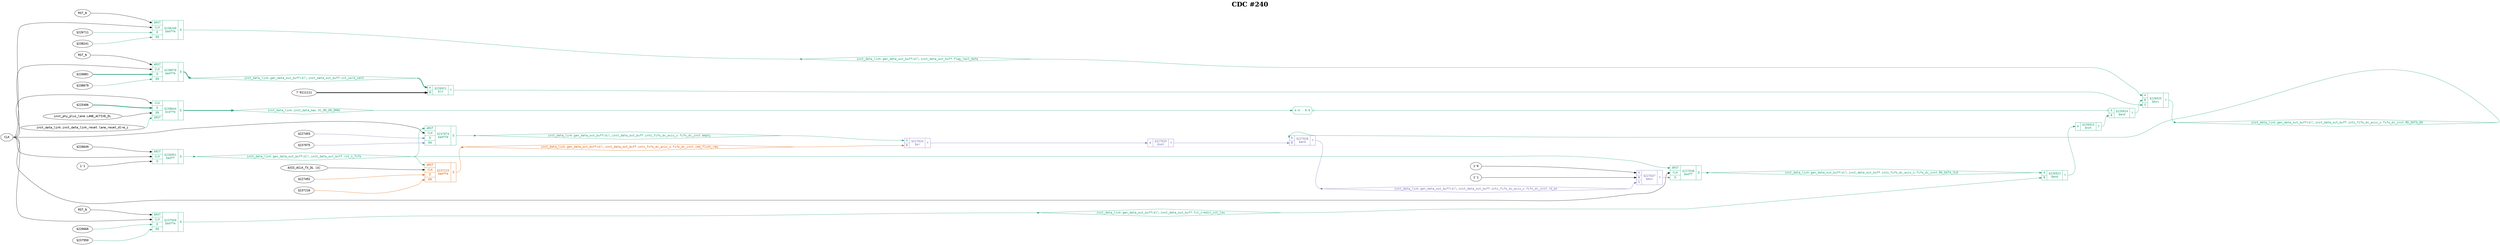 digraph "spacefibre_light_top" {
label=<<b>CDC #240</b>>;
labelloc="t"
fontsize="30"
node ["fontname"="Courier"]
edge ["fontname"="Courier"]
rankdir="LR";
remincross=true;
n8 [ shape=octagon, label="CLK", color="black", fontcolor="black", href="/src/ip_spacefibre_light_top/spacefibre_light_top.vhd#45" ];
n9 [ shape=diamond, label="inst_data_link.gen_data_out_buff(4)&#9586;.inst_data_out_buff.cnt_word_sent", colorscheme="dark28", color="1", fontcolor="1", href="/src/module_data_link/data_out_buf.vhd#155" ];
n10 [ shape=diamond, label="inst_data_link.gen_data_out_buff(4)&#9586;.inst_data_out_buff.fct_credit_cnt_low", colorscheme="dark28", color="1", fontcolor="1", href="/src/module_data_link/data_out_buf.vhd#158" ];
n11 [ shape=diamond, label="inst_data_link.gen_data_out_buff(4)&#9586;.inst_data_out_buff.flag_last_data", colorscheme="dark28", color="1", fontcolor="1", href="/src/module_data_link/data_out_buf.vhd#163" ];
n12 [ shape=diamond, label="inst_data_link.gen_data_out_buff(4)&#9586;.inst_data_out_buff.ints_fifo_dc_axis_s.fifo_dc_inst.RD_DATA_EN", colorscheme="dark28", color="1", fontcolor="1", href="/src/ip/fifo_dc/fifo_dc.vhd#54" ];
n13 [ shape=diamond, label="inst_data_link.gen_data_out_buff(4)&#9586;.inst_data_out_buff.ints_fifo_dc_axis_s.fifo_dc_inst.RD_DATA_VLD", colorscheme="dark28", color="1", fontcolor="1", href="/src/ip/fifo_dc/fifo_dc.vhd#55" ];
n14 [ shape=diamond, label="inst_data_link.gen_data_out_buff(4)&#9586;.inst_data_out_buff.ints_fifo_dc_axis_s.fifo_dc_inst.cmd_flush_req", colorscheme="dark28", color="2", fontcolor="2", href="/src/ip/fifo_dc/fifo_dc.vhd#111" ];
n15 [ shape=diamond, label="inst_data_link.gen_data_out_buff(4)&#9586;.inst_data_out_buff.ints_fifo_dc_axis_s.fifo_dc_inst.empty", colorscheme="dark28", color="1", fontcolor="1", href="/src/ip/fifo_dc/fifo_dc.vhd#129" ];
n16 [ shape=diamond, label="inst_data_link.gen_data_out_buff(4)&#9586;.inst_data_out_buff.ints_fifo_dc_axis_s.fifo_dc_inst.rd_en", colorscheme="dark28", color="3", fontcolor="3", href="/src/ip/fifo_dc/fifo_dc.vhd#124" ];
n17 [ shape=diamond, label="inst_data_link.gen_data_out_buff(4)&#9586;.inst_data_out_buff.rst_n_fifo", colorscheme="dark28", color="1", fontcolor="1", href="/src/module_data_link/data_out_buf.vhd#165" ];
n18 [ shape=diamond, label="inst_data_link.inst_data_mac.VC_RD_EN_DMAC", colorscheme="dark28", color="1", fontcolor="1", href="/src/module_data_link/data_mac.vhd#57" ];
{ rank="source"; n8;}
{ rank="sink";}
v0 [ label="$227455" ];
v1 [ label="$237075" ];
c23 [ shape=record, label="{{<p19> ARST|<p8> CLK|<p20> D|<p21> EN}|$237074\n$adffe|{<p22> Q}}", colorscheme="dark28", color="1", fontcolor="1" , href="/src/ip/fifo_dc/fifo_dc.vhd#378"  ];
v2 [ label="AXIS_ACLK_TX_DL [4]" ];
v3 [ label="$227492" ];
v4 [ label="$237216" ];
c24 [ shape=record, label="{{<p19> ARST|<p8> CLK|<p20> D|<p21> EN}|$237215\n$adffe|{<p22> Q}}", colorscheme="dark28", color="2", fontcolor="2" , href="/src/ip/fifo_dc/fifo_dc.vhd#440"  ];
v5 [ label="RST_N" ];
v6 [ label="$226666" ];
v7 [ label="$237950" ];
c25 [ shape=record, label="{{<p19> ARST|<p8> CLK|<p20> D|<p21> EN}|$237949\n$adffe|{<p22> Q}}", colorscheme="dark28", color="1", fontcolor="1" , href="/src/module_data_link/data_out_buf.vhd#388"  ];
v8 [ label="RST_N" ];
v9 [ label="$226881" ];
v10 [ label="$238079" ];
c26 [ shape=record, label="{{<p19> ARST|<p8> CLK|<p20> D|<p21> EN}|$238078\n$adffe|{<p22> Q}}", colorscheme="dark28", color="1", fontcolor="1" , href="/src/module_data_link/data_out_buf.vhd#458"  ];
v11 [ label="RST_N" ];
v12 [ label="$226711" ];
v13 [ label="$238241" ];
c27 [ shape=record, label="{{<p19> ARST|<p8> CLK|<p20> D|<p21> EN}|$238240\n$adffe|{<p22> Q}}", colorscheme="dark28", color="1", fontcolor="1" , href="/src/module_data_link/data_out_buf.vhd#481"  ];
v14 [ label="$225406" ];
v15 [ label="inst_phy_plus_lane.LANE_ACTIVE_DL" ];
v16 [ label="inst_data_link.inst_data_link_reset.lane_reset_dlre_i" ];
c29 [ shape=record, label="{{<p8> CLK|<p20> D|<p21> EN|<p28> SRST}|$238644\n$sdffe|{<p22> Q}}", colorscheme="dark28", color="1", fontcolor="1" , href="/src/module_data_link/data_mac.vhd#132"  ];
v17 [ label="7'0111111" ];
c33 [ shape=record, label="{{<p30> A|<p31> B}|$226921\n$lt|{<p32> Y}}", colorscheme="dark28", color="1", fontcolor="1" , href="/src/module_data_link/data_out_buf.vhd#180"  ];
c34 [ shape=record, label="{{<p30> A|<p31> B}|$226922\n$and|{<p32> Y}}", colorscheme="dark28", color="1", fontcolor="1" , href="/src/module_data_link/data_out_buf.vhd#180"  ];
c35 [ shape=record, label="{{<p30> A}|$226923\n$not|{<p32> Y}}", colorscheme="dark28", color="1", fontcolor="1" , href="/src/module_data_link/data_out_buf.vhd#180"  ];
c36 [ shape=record, label="{{<p30> A|<p31> B}|$226924\n$and|{<p32> Y}}", colorscheme="dark28", color="1", fontcolor="1" , href="/src/module_data_link/data_out_buf.vhd#180"  ];
x18 [ shape=record, style=rounded, label="<s0> 4:4 - 0:0 ", colorscheme="dark28", color="1", fontcolor="1" ];
x18:e -> c36:p30:w [arrowhead=odiamond, arrowtail=odiamond, dir=both, colorscheme="dark28", color="1", fontcolor="1", label=""];
c38 [ shape=record, label="{{<p30> A|<p31> B|<p37> S}|$226925\n$mux|{<p32> Y}}", colorscheme="dark28", color="1", fontcolor="1" , href="/src/module_data_link/data_out_buf.vhd#180"  ];
v19 [ label="$226649" ];
v20 [ label="1'1" ];
c39 [ shape=record, label="{{<p19> ARST|<p8> CLK|<p20> D}|$226951\n$adff|{<p22> Q}}", colorscheme="dark28", color="1", fontcolor="1" , href="/src/module_data_link/data_out_buf.vhd#225"  ];
c40 [ shape=record, label="{{<p19> ARST|<p8> CLK|<p20> D}|$227638\n$adff|{<p22> Q}}", colorscheme="dark28", color="1", fontcolor="1" , href="/src/ip/fifo_dc/fifo_dc.vhd#300"  ];
v21 [ label="1'0" ];
v22 [ label="1'1" ];
c41 [ shape=record, label="{{<p30> A|<p31> B|<p37> S}|$227637\n$mux|{<p32> Y}}", colorscheme="dark28", color="3", fontcolor="3" , href="/src/ip/fifo_dc/fifo_dc.vhd#305"  ];
c42 [ shape=record, label="{{<p30> A|<p31> B}|$227624\n$or|{<p32> Y}}", colorscheme="dark28", color="3", fontcolor="3" , href="/src/ip/fifo_dc/fifo_dc.vhd#290"  ];
c43 [ shape=record, label="{{<p30> A}|$227625\n$not|{<p32> Y}}", colorscheme="dark28", color="3", fontcolor="3" , href="/src/ip/fifo_dc/fifo_dc.vhd#290"  ];
c44 [ shape=record, label="{{<p30> A|<p31> B}|$227626\n$and|{<p32> Y}}", colorscheme="dark28", color="3", fontcolor="3" , href="/src/ip/fifo_dc/fifo_dc.vhd#290"  ];
c33:p32:e -> c38:p37:w [colorscheme="dark28", color="1", fontcolor="1", label=""];
c25:p22:e -> n10:w [colorscheme="dark28", color="1", fontcolor="1", label=""];
n10:e -> c34:p31:w [colorscheme="dark28", color="1", fontcolor="1", label=""];
c27:p22:e -> n11:w [colorscheme="dark28", color="1", fontcolor="1", label=""];
n11:e -> c38:p30:w [colorscheme="dark28", color="1", fontcolor="1", label=""];
c38:p32:e -> n12:w [colorscheme="dark28", color="1", fontcolor="1", label=""];
n12:e -> c44:p30:w [colorscheme="dark28", color="1", fontcolor="1", label=""];
c40:p22:e -> n13:w [colorscheme="dark28", color="1", fontcolor="1", label=""];
n13:e -> c34:p30:w [colorscheme="dark28", color="1", fontcolor="1", label=""];
c24:p22:e -> n14:w [colorscheme="dark28", color="2", fontcolor="2", label=""];
n14:e -> c42:p31:w [colorscheme="dark28", color="2", fontcolor="2", label=""];
c23:p22:e -> n15:w [colorscheme="dark28", color="1", fontcolor="1", label=""];
n15:e -> c42:p30:w [colorscheme="dark28", color="1", fontcolor="1", label=""];
c44:p32:e -> n16:w [colorscheme="dark28", color="3", fontcolor="3", label=""];
n16:e -> c41:p37:w [colorscheme="dark28", color="3", fontcolor="3", label=""];
c39:p22:e -> n17:w [colorscheme="dark28", color="1", fontcolor="1", label=""];
n17:e -> c23:p19:w [colorscheme="dark28", color="1", fontcolor="1", label=""];
n17:e -> c24:p19:w [colorscheme="dark28", color="1", fontcolor="1", label=""];
n17:e -> c40:p19:w [colorscheme="dark28", color="1", fontcolor="1", label=""];
c29:p22:e -> n18:w [colorscheme="dark28", color="1", fontcolor="1", style="setlinewidth(3)", label=""];
n18:e -> x18:s0:w [colorscheme="dark28", color="1", fontcolor="1", label=""];
c34:p32:e -> c35:p30:w [colorscheme="dark28", color="1", fontcolor="1", label=""];
c35:p32:e -> c36:p31:w [colorscheme="dark28", color="1", fontcolor="1", label=""];
c36:p32:e -> c38:p31:w [colorscheme="dark28", color="1", fontcolor="1", label=""];
c42:p32:e -> c43:p30:w [colorscheme="dark28", color="3", fontcolor="3", label=""];
c43:p32:e -> c44:p31:w [colorscheme="dark28", color="3", fontcolor="3", label=""];
c41:p32:e -> c40:p20:w [colorscheme="dark28", color="3", fontcolor="3", label=""];
n8:e -> c23:p8:w [color="black", fontcolor="black", label=""];
n8:e -> c25:p8:w [color="black", fontcolor="black", label=""];
n8:e -> c26:p8:w [color="black", fontcolor="black", label=""];
n8:e -> c27:p8:w [color="black", fontcolor="black", label=""];
n8:e -> c29:p8:w [color="black", fontcolor="black", label=""];
n8:e -> c39:p8:w [color="black", fontcolor="black", label=""];
n8:e -> c40:p8:w [color="black", fontcolor="black", label=""];
c26:p22:e -> n9:w [colorscheme="dark28", color="1", fontcolor="1", style="setlinewidth(3)", label=""];
n9:e -> c33:p30:w [colorscheme="dark28", color="1", fontcolor="1", style="setlinewidth(3)", label=""];
v0:e -> c23:p20:w [colorscheme="dark28", color="3", fontcolor="3", label=""];
v1:e -> c23:p21:w [colorscheme="dark28", color="3", fontcolor="3", label=""];
v10:e -> c26:p21:w [colorscheme="dark28", color="1", fontcolor="1", label=""];
v11:e -> c27:p19:w [color="black", fontcolor="black", label=""];
v12:e -> c27:p20:w [colorscheme="dark28", color="1", fontcolor="1", label=""];
v13:e -> c27:p21:w [colorscheme="dark28", color="1", fontcolor="1", label=""];
v14:e -> c29:p20:w [colorscheme="dark28", color="1", fontcolor="1", style="setlinewidth(3)", label=""];
v15:e -> c29:p21:w [color="black", fontcolor="black", label=""];
v16:e -> c29:p28:w [colorscheme="dark28", color="1", fontcolor="1", label=""];
v17:e -> c33:p31:w [color="black", fontcolor="black", style="setlinewidth(3)", label=""];
v19:e -> c39:p19:w [color="black", fontcolor="black", label=""];
v2:e -> c24:p8:w [color="black", fontcolor="black", label=""];
v20:e -> c39:p20:w [color="black", fontcolor="black", label=""];
v21:e -> c41:p30:w [color="black", fontcolor="black", label=""];
v22:e -> c41:p31:w [color="black", fontcolor="black", label=""];
v3:e -> c24:p20:w [colorscheme="dark28", color="2", fontcolor="2", label=""];
v4:e -> c24:p21:w [colorscheme="dark28", color="2", fontcolor="2", label=""];
v5:e -> c25:p19:w [color="black", fontcolor="black", label=""];
v6:e -> c25:p20:w [colorscheme="dark28", color="1", fontcolor="1", label=""];
v7:e -> c25:p21:w [colorscheme="dark28", color="1", fontcolor="1", label=""];
v8:e -> c26:p19:w [color="black", fontcolor="black", label=""];
v9:e -> c26:p20:w [colorscheme="dark28", color="1", fontcolor="1", style="setlinewidth(3)", label=""];
}
